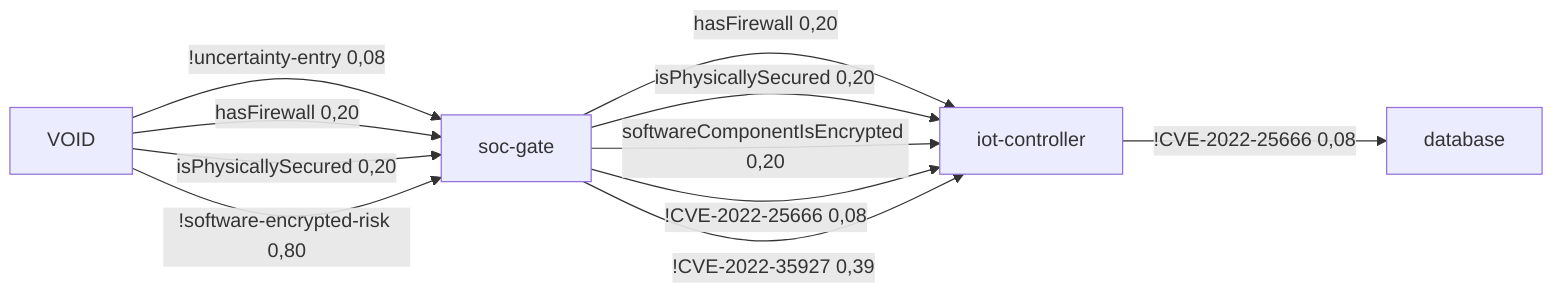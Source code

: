 %% AttributeChange [4mqualcom/apq8096[0m to [4m2.1[0m for node [4msoc-gate[0m
%%  VOID -[0,88]->  soc-gate -[0,71]->  iot-controller -[0,08]-> database 50,30 0,05
flowchart LR
	iot-controller[iot-controller]
	database[database]
	soc-gate[soc-gate]
	VOID[VOID]
	iot-controller -->|!CVE-2022-25666 0,08| database
	soc-gate -->|hasFirewall 0,20| iot-controller
	soc-gate -->|isPhysicallySecured 0,20| iot-controller
	soc-gate -->|softwareComponentIsEncrypted 0,20| iot-controller
	soc-gate -->|!CVE-2022-25666 0,08| iot-controller
	soc-gate -->|!CVE-2022-35927 0,39| iot-controller
	VOID -->|!uncertainty-entry 0,08| soc-gate
	VOID -->|hasFirewall 0,20| soc-gate
	VOID -->|isPhysicallySecured 0,20| soc-gate
	VOID -->|!software-encrypted-risk 0,80| soc-gate